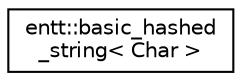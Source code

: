 digraph "Graphical Class Hierarchy"
{
 // LATEX_PDF_SIZE
  edge [fontname="Helvetica",fontsize="10",labelfontname="Helvetica",labelfontsize="10"];
  node [fontname="Helvetica",fontsize="10",shape=record];
  rankdir="LR";
  Node0 [label="entt::basic_hashed\l_string\< Char \>",height=0.2,width=0.4,color="black", fillcolor="white", style="filled",URL="$classentt_1_1basic__hashed__string.html",tooltip="Zero overhead unique identifier."];
}
